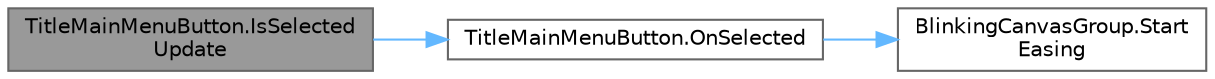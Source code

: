 digraph "TitleMainMenuButton.IsSelectedUpdate"
{
 // LATEX_PDF_SIZE
  bgcolor="transparent";
  edge [fontname=Helvetica,fontsize=10,labelfontname=Helvetica,labelfontsize=10];
  node [fontname=Helvetica,fontsize=10,shape=box,height=0.2,width=0.4];
  rankdir="LR";
  Node1 [id="Node000001",label="TitleMainMenuButton.IsSelected\lUpdate",height=0.2,width=0.4,color="gray40", fillcolor="grey60", style="filled", fontcolor="black",tooltip=" "];
  Node1 -> Node2 [id="edge1_Node000001_Node000002",color="steelblue1",style="solid",tooltip=" "];
  Node2 [id="Node000002",label="TitleMainMenuButton.OnSelected",height=0.2,width=0.4,color="grey40", fillcolor="white", style="filled",URL="$class_title_main_menu_button.html#a93d77d0bbe02f473b88bf49ad7c119b5",tooltip=" "];
  Node2 -> Node3 [id="edge2_Node000002_Node000003",color="steelblue1",style="solid",tooltip=" "];
  Node3 [id="Node000003",label="BlinkingCanvasGroup.Start\lEasing",height=0.2,width=0.4,color="grey40", fillcolor="white", style="filled",URL="$class_blinking_canvas_group.html#a02c351deb3d23d5f4315903f69132c50",tooltip=" "];
}
